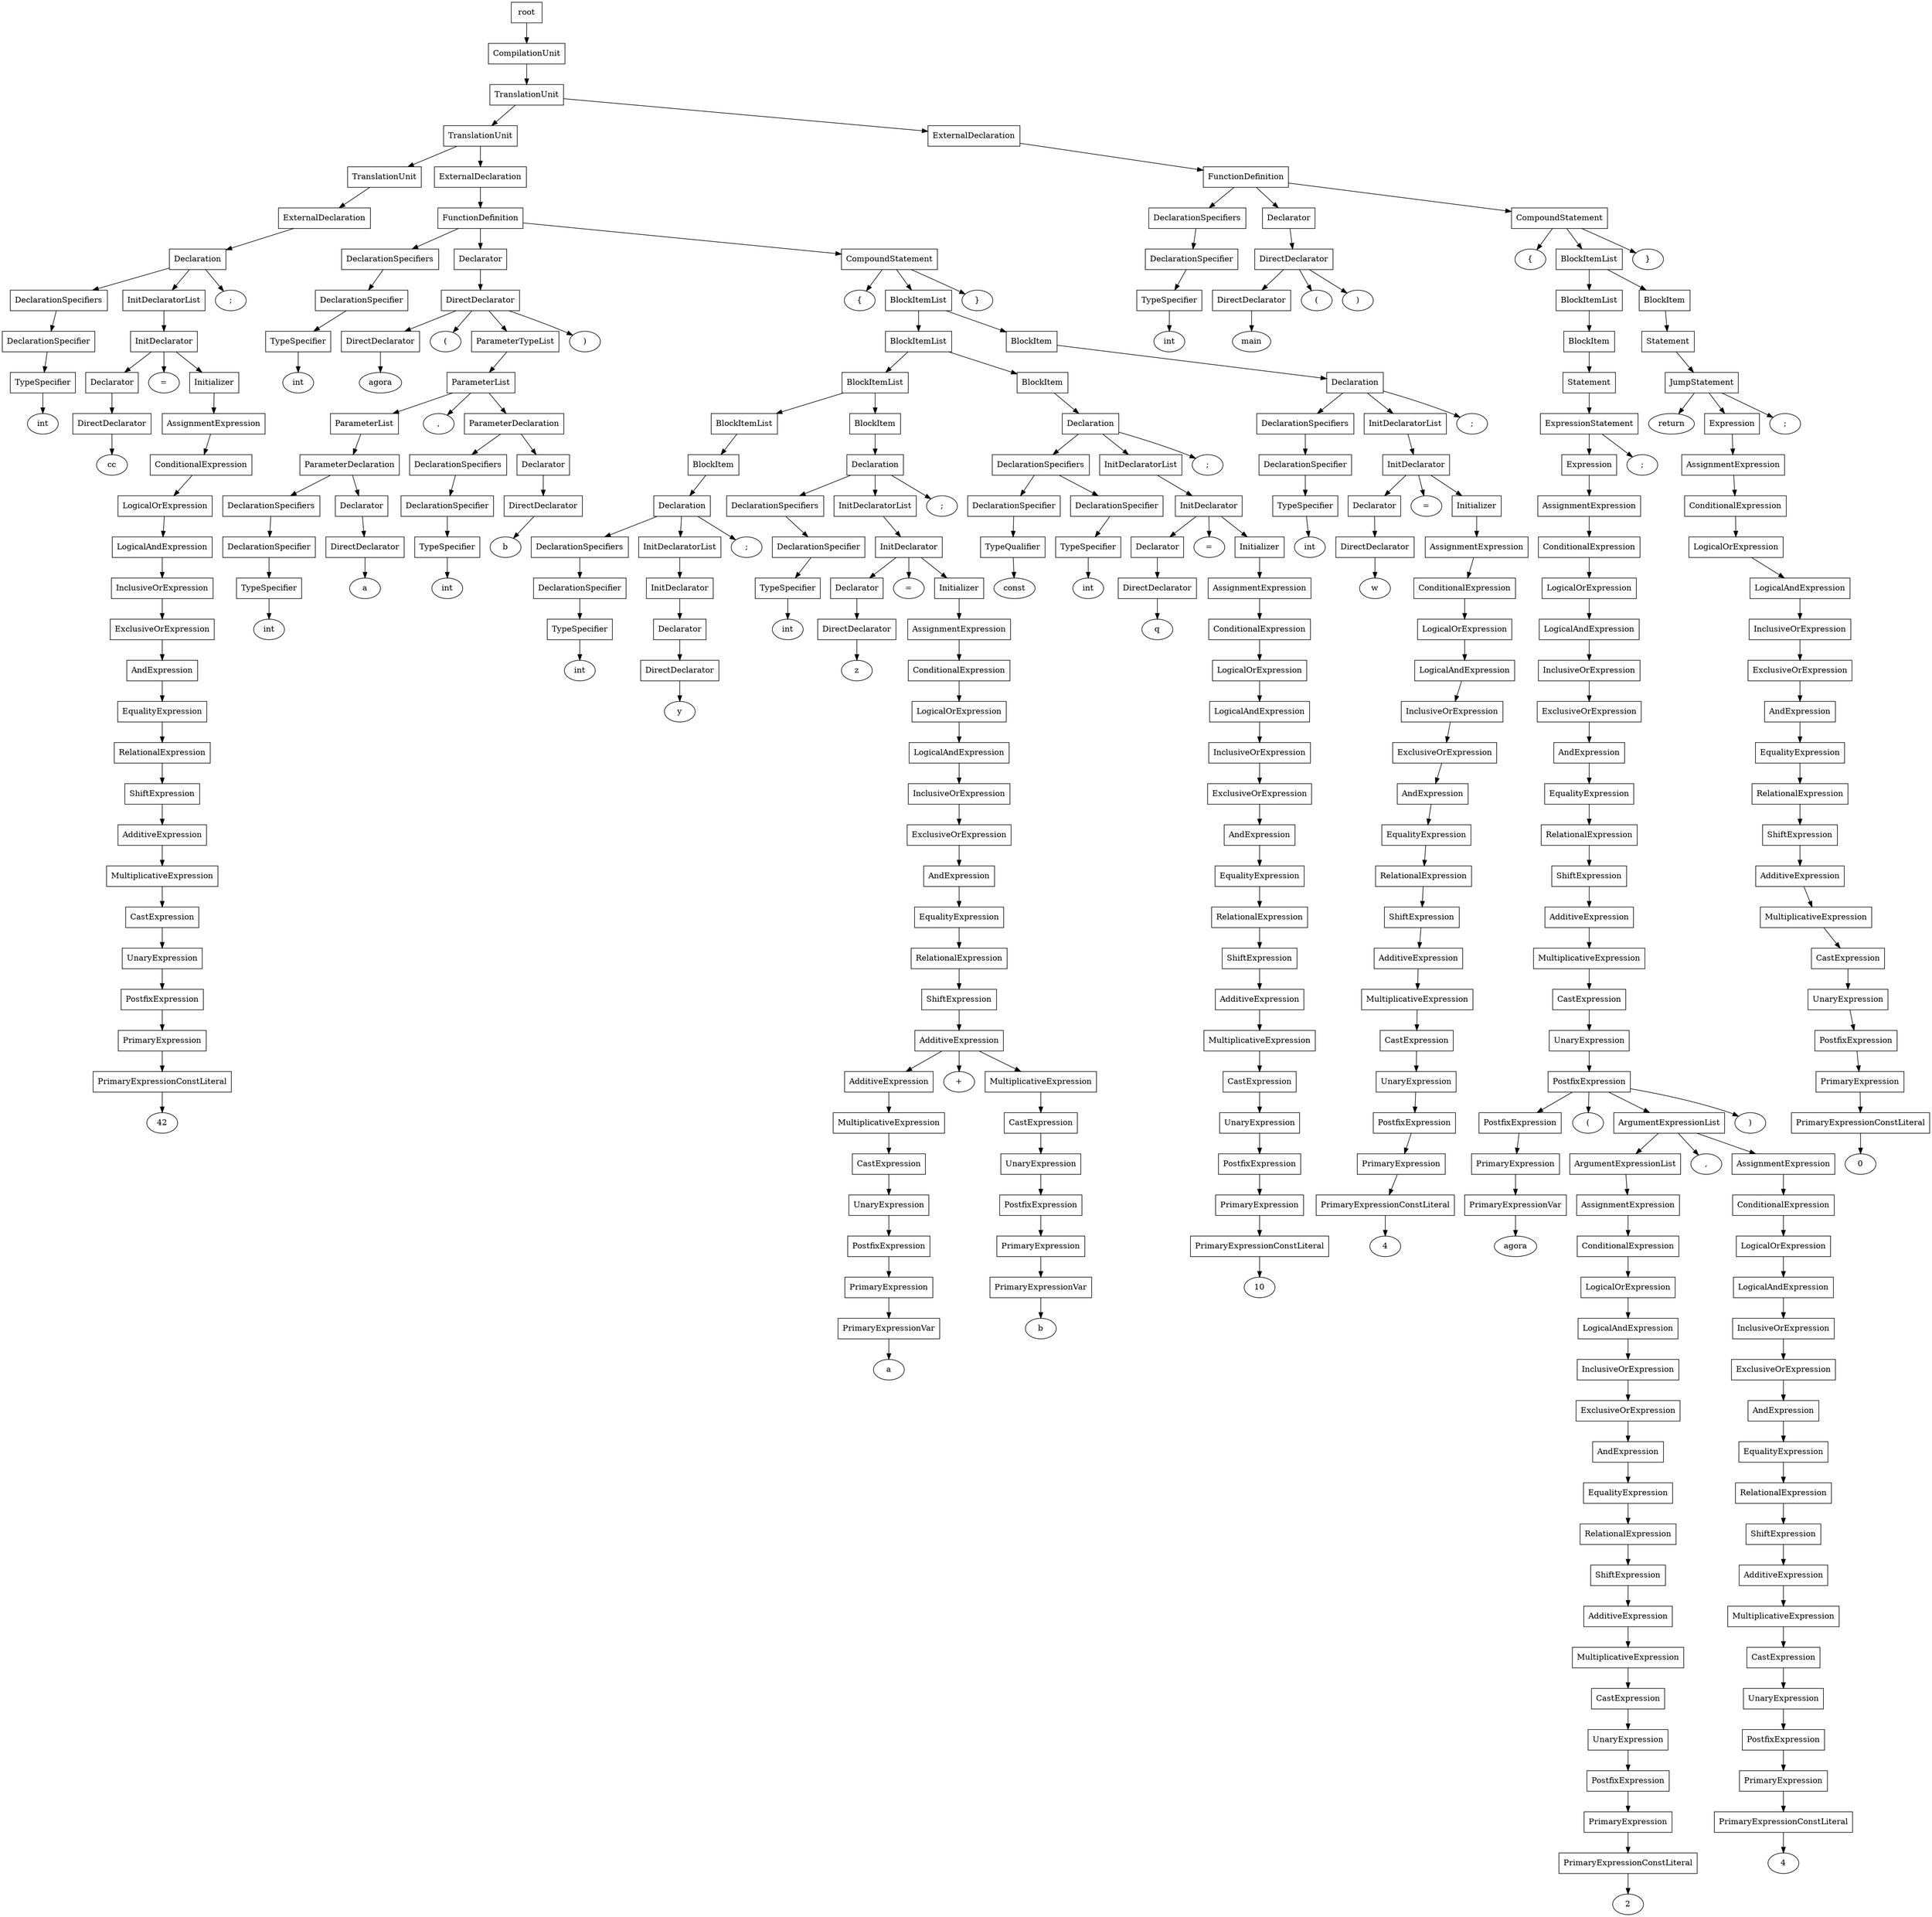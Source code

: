 digraph G {
	splines="TRUE";
	n_0 [label="root", shape="rectangle"]
	n_0 -> n_1
	n_1 [label="CompilationUnit", shape="rectangle"]
	n_1 -> n_2
	n_2 [label="TranslationUnit", shape="rectangle"]
	n_2 -> n_3
	n_3 [label="TranslationUnit", shape="rectangle"]
	n_3 -> n_5
	n_5 [label="TranslationUnit", shape="rectangle"]
	n_5 -> n_8
	n_8 [label="ExternalDeclaration", shape="rectangle"]
	n_8 -> n_13
	n_13 [label="Declaration", shape="rectangle"]
	n_13 -> n_22
	n_22 [label="DeclarationSpecifiers", shape="rectangle"]
	n_22 -> n_36
	n_36 [label="DeclarationSpecifier", shape="rectangle"]
	n_36 -> n_49
	n_49 [label="TypeSpecifier", shape="rectangle"]
	n_49 -> n_61
	n_61 [label="int", shape="ellipse"]
	n_13 -> n_23
	n_23 [label="InitDeclaratorList", shape="rectangle"]
	n_23 -> n_37
	n_37 [label="InitDeclarator", shape="rectangle"]
	n_37 -> n_50
	n_50 [label="Declarator", shape="rectangle"]
	n_50 -> n_62
	n_62 [label="DirectDeclarator", shape="rectangle"]
	n_62 -> n_77
	n_77 [label="cc", shape="ellipse"]
	n_37 -> n_51
	n_51 [label="=", shape="ellipse"]
	n_37 -> n_52
	n_52 [label="Initializer", shape="rectangle"]
	n_52 -> n_63
	n_63 [label="AssignmentExpression", shape="rectangle"]
	n_63 -> n_78
	n_78 [label="ConditionalExpression", shape="rectangle"]
	n_78 -> n_92
	n_92 [label="LogicalOrExpression", shape="rectangle"]
	n_92 -> n_110
	n_110 [label="LogicalAndExpression", shape="rectangle"]
	n_110 -> n_130
	n_130 [label="InclusiveOrExpression", shape="rectangle"]
	n_130 -> n_148
	n_148 [label="ExclusiveOrExpression", shape="rectangle"]
	n_148 -> n_160
	n_160 [label="AndExpression", shape="rectangle"]
	n_160 -> n_169
	n_169 [label="EqualityExpression", shape="rectangle"]
	n_169 -> n_176
	n_176 [label="RelationalExpression", shape="rectangle"]
	n_176 -> n_182
	n_182 [label="ShiftExpression", shape="rectangle"]
	n_182 -> n_188
	n_188 [label="AdditiveExpression", shape="rectangle"]
	n_188 -> n_194
	n_194 [label="MultiplicativeExpression", shape="rectangle"]
	n_194 -> n_200
	n_200 [label="CastExpression", shape="rectangle"]
	n_200 -> n_206
	n_206 [label="UnaryExpression", shape="rectangle"]
	n_206 -> n_212
	n_212 [label="PostfixExpression", shape="rectangle"]
	n_212 -> n_218
	n_218 [label="PrimaryExpression", shape="rectangle"]
	n_218 -> n_224
	n_224 [label="PrimaryExpressionConstLiteral", shape="rectangle"]
	n_224 -> n_232
	n_232 [label="42", shape="ellipse"]
	n_13 -> n_24
	n_24 [label=";", shape="ellipse"]
	n_3 -> n_6
	n_6 [label="ExternalDeclaration", shape="rectangle"]
	n_6 -> n_9
	n_9 [label="FunctionDefinition", shape="rectangle"]
	n_9 -> n_14
	n_14 [label="DeclarationSpecifiers", shape="rectangle"]
	n_14 -> n_25
	n_25 [label="DeclarationSpecifier", shape="rectangle"]
	n_25 -> n_38
	n_38 [label="TypeSpecifier", shape="rectangle"]
	n_38 -> n_53
	n_53 [label="int", shape="ellipse"]
	n_9 -> n_15
	n_15 [label="Declarator", shape="rectangle"]
	n_15 -> n_26
	n_26 [label="DirectDeclarator", shape="rectangle"]
	n_26 -> n_39
	n_39 [label="DirectDeclarator", shape="rectangle"]
	n_39 -> n_54
	n_54 [label="agora", shape="ellipse"]
	n_26 -> n_40
	n_40 [label="(", shape="ellipse"]
	n_26 -> n_41
	n_41 [label="ParameterTypeList", shape="rectangle"]
	n_41 -> n_55
	n_55 [label="ParameterList", shape="rectangle"]
	n_55 -> n_64
	n_64 [label="ParameterList", shape="rectangle"]
	n_64 -> n_79
	n_79 [label="ParameterDeclaration", shape="rectangle"]
	n_79 -> n_93
	n_93 [label="DeclarationSpecifiers", shape="rectangle"]
	n_93 -> n_111
	n_111 [label="DeclarationSpecifier", shape="rectangle"]
	n_111 -> n_131
	n_131 [label="TypeSpecifier", shape="rectangle"]
	n_131 -> n_149
	n_149 [label="int", shape="ellipse"]
	n_79 -> n_94
	n_94 [label="Declarator", shape="rectangle"]
	n_94 -> n_112
	n_112 [label="DirectDeclarator", shape="rectangle"]
	n_112 -> n_132
	n_132 [label="a", shape="ellipse"]
	n_55 -> n_65
	n_65 [label=",", shape="ellipse"]
	n_55 -> n_66
	n_66 [label="ParameterDeclaration", shape="rectangle"]
	n_66 -> n_80
	n_80 [label="DeclarationSpecifiers", shape="rectangle"]
	n_80 -> n_95
	n_95 [label="DeclarationSpecifier", shape="rectangle"]
	n_95 -> n_113
	n_113 [label="TypeSpecifier", shape="rectangle"]
	n_113 -> n_133
	n_133 [label="int", shape="ellipse"]
	n_66 -> n_81
	n_81 [label="Declarator", shape="rectangle"]
	n_81 -> n_96
	n_96 [label="DirectDeclarator", shape="rectangle"]
	n_96 -> n_114
	n_114 [label="b", shape="ellipse"]
	n_26 -> n_42
	n_42 [label=")", shape="ellipse"]
	n_9 -> n_16
	n_16 [label="CompoundStatement", shape="rectangle"]
	n_16 -> n_27
	n_27 [label="{", shape="ellipse"]
	n_16 -> n_28
	n_28 [label="BlockItemList", shape="rectangle"]
	n_28 -> n_43
	n_43 [label="BlockItemList", shape="rectangle"]
	n_43 -> n_56
	n_56 [label="BlockItemList", shape="rectangle"]
	n_56 -> n_67
	n_67 [label="BlockItemList", shape="rectangle"]
	n_67 -> n_82
	n_82 [label="BlockItem", shape="rectangle"]
	n_82 -> n_97
	n_97 [label="Declaration", shape="rectangle"]
	n_97 -> n_115
	n_115 [label="DeclarationSpecifiers", shape="rectangle"]
	n_115 -> n_134
	n_134 [label="DeclarationSpecifier", shape="rectangle"]
	n_134 -> n_150
	n_150 [label="TypeSpecifier", shape="rectangle"]
	n_150 -> n_161
	n_161 [label="int", shape="ellipse"]
	n_97 -> n_116
	n_116 [label="InitDeclaratorList", shape="rectangle"]
	n_116 -> n_135
	n_135 [label="InitDeclarator", shape="rectangle"]
	n_135 -> n_151
	n_151 [label="Declarator", shape="rectangle"]
	n_151 -> n_162
	n_162 [label="DirectDeclarator", shape="rectangle"]
	n_162 -> n_170
	n_170 [label="y", shape="ellipse"]
	n_97 -> n_117
	n_117 [label=";", shape="ellipse"]
	n_56 -> n_68
	n_68 [label="BlockItem", shape="rectangle"]
	n_68 -> n_83
	n_83 [label="Declaration", shape="rectangle"]
	n_83 -> n_98
	n_98 [label="DeclarationSpecifiers", shape="rectangle"]
	n_98 -> n_118
	n_118 [label="DeclarationSpecifier", shape="rectangle"]
	n_118 -> n_136
	n_136 [label="TypeSpecifier", shape="rectangle"]
	n_136 -> n_152
	n_152 [label="int", shape="ellipse"]
	n_83 -> n_99
	n_99 [label="InitDeclaratorList", shape="rectangle"]
	n_99 -> n_119
	n_119 [label="InitDeclarator", shape="rectangle"]
	n_119 -> n_137
	n_137 [label="Declarator", shape="rectangle"]
	n_137 -> n_153
	n_153 [label="DirectDeclarator", shape="rectangle"]
	n_153 -> n_163
	n_163 [label="z", shape="ellipse"]
	n_119 -> n_138
	n_138 [label="=", shape="ellipse"]
	n_119 -> n_139
	n_139 [label="Initializer", shape="rectangle"]
	n_139 -> n_154
	n_154 [label="AssignmentExpression", shape="rectangle"]
	n_154 -> n_164
	n_164 [label="ConditionalExpression", shape="rectangle"]
	n_164 -> n_171
	n_171 [label="LogicalOrExpression", shape="rectangle"]
	n_171 -> n_177
	n_177 [label="LogicalAndExpression", shape="rectangle"]
	n_177 -> n_183
	n_183 [label="InclusiveOrExpression", shape="rectangle"]
	n_183 -> n_189
	n_189 [label="ExclusiveOrExpression", shape="rectangle"]
	n_189 -> n_195
	n_195 [label="AndExpression", shape="rectangle"]
	n_195 -> n_201
	n_201 [label="EqualityExpression", shape="rectangle"]
	n_201 -> n_207
	n_207 [label="RelationalExpression", shape="rectangle"]
	n_207 -> n_213
	n_213 [label="ShiftExpression", shape="rectangle"]
	n_213 -> n_219
	n_219 [label="AdditiveExpression", shape="rectangle"]
	n_219 -> n_225
	n_225 [label="AdditiveExpression", shape="rectangle"]
	n_225 -> n_233
	n_233 [label="MultiplicativeExpression", shape="rectangle"]
	n_233 -> n_242
	n_242 [label="CastExpression", shape="rectangle"]
	n_242 -> n_251
	n_251 [label="UnaryExpression", shape="rectangle"]
	n_251 -> n_258
	n_258 [label="PostfixExpression", shape="rectangle"]
	n_258 -> n_265
	n_265 [label="PrimaryExpression", shape="rectangle"]
	n_265 -> n_270
	n_270 [label="PrimaryExpressionVar", shape="rectangle"]
	n_270 -> n_274
	n_274 [label="a", shape="ellipse"]
	n_219 -> n_226
	n_226 [label="+", shape="ellipse"]
	n_219 -> n_227
	n_227 [label="MultiplicativeExpression", shape="rectangle"]
	n_227 -> n_234
	n_234 [label="CastExpression", shape="rectangle"]
	n_234 -> n_243
	n_243 [label="UnaryExpression", shape="rectangle"]
	n_243 -> n_252
	n_252 [label="PostfixExpression", shape="rectangle"]
	n_252 -> n_259
	n_259 [label="PrimaryExpression", shape="rectangle"]
	n_259 -> n_266
	n_266 [label="PrimaryExpressionVar", shape="rectangle"]
	n_266 -> n_271
	n_271 [label="b", shape="ellipse"]
	n_83 -> n_100
	n_100 [label=";", shape="ellipse"]
	n_43 -> n_57
	n_57 [label="BlockItem", shape="rectangle"]
	n_57 -> n_69
	n_69 [label="Declaration", shape="rectangle"]
	n_69 -> n_84
	n_84 [label="DeclarationSpecifiers", shape="rectangle"]
	n_84 -> n_101
	n_101 [label="DeclarationSpecifier", shape="rectangle"]
	n_101 -> n_120
	n_120 [label="TypeQualifier", shape="rectangle"]
	n_120 -> n_140
	n_140 [label="const", shape="ellipse"]
	n_84 -> n_102
	n_102 [label="DeclarationSpecifier", shape="rectangle"]
	n_102 -> n_121
	n_121 [label="TypeSpecifier", shape="rectangle"]
	n_121 -> n_141
	n_141 [label="int", shape="ellipse"]
	n_69 -> n_85
	n_85 [label="InitDeclaratorList", shape="rectangle"]
	n_85 -> n_103
	n_103 [label="InitDeclarator", shape="rectangle"]
	n_103 -> n_122
	n_122 [label="Declarator", shape="rectangle"]
	n_122 -> n_142
	n_142 [label="DirectDeclarator", shape="rectangle"]
	n_142 -> n_155
	n_155 [label="q", shape="ellipse"]
	n_103 -> n_123
	n_123 [label="=", shape="ellipse"]
	n_103 -> n_124
	n_124 [label="Initializer", shape="rectangle"]
	n_124 -> n_143
	n_143 [label="AssignmentExpression", shape="rectangle"]
	n_143 -> n_156
	n_156 [label="ConditionalExpression", shape="rectangle"]
	n_156 -> n_165
	n_165 [label="LogicalOrExpression", shape="rectangle"]
	n_165 -> n_172
	n_172 [label="LogicalAndExpression", shape="rectangle"]
	n_172 -> n_178
	n_178 [label="InclusiveOrExpression", shape="rectangle"]
	n_178 -> n_184
	n_184 [label="ExclusiveOrExpression", shape="rectangle"]
	n_184 -> n_190
	n_190 [label="AndExpression", shape="rectangle"]
	n_190 -> n_196
	n_196 [label="EqualityExpression", shape="rectangle"]
	n_196 -> n_202
	n_202 [label="RelationalExpression", shape="rectangle"]
	n_202 -> n_208
	n_208 [label="ShiftExpression", shape="rectangle"]
	n_208 -> n_214
	n_214 [label="AdditiveExpression", shape="rectangle"]
	n_214 -> n_220
	n_220 [label="MultiplicativeExpression", shape="rectangle"]
	n_220 -> n_228
	n_228 [label="CastExpression", shape="rectangle"]
	n_228 -> n_235
	n_235 [label="UnaryExpression", shape="rectangle"]
	n_235 -> n_244
	n_244 [label="PostfixExpression", shape="rectangle"]
	n_244 -> n_253
	n_253 [label="PrimaryExpression", shape="rectangle"]
	n_253 -> n_260
	n_260 [label="PrimaryExpressionConstLiteral", shape="rectangle"]
	n_260 -> n_267
	n_267 [label="10", shape="ellipse"]
	n_69 -> n_86
	n_86 [label=";", shape="ellipse"]
	n_28 -> n_44
	n_44 [label="BlockItem", shape="rectangle"]
	n_44 -> n_58
	n_58 [label="Declaration", shape="rectangle"]
	n_58 -> n_70
	n_70 [label="DeclarationSpecifiers", shape="rectangle"]
	n_70 -> n_87
	n_87 [label="DeclarationSpecifier", shape="rectangle"]
	n_87 -> n_104
	n_104 [label="TypeSpecifier", shape="rectangle"]
	n_104 -> n_125
	n_125 [label="int", shape="ellipse"]
	n_58 -> n_71
	n_71 [label="InitDeclaratorList", shape="rectangle"]
	n_71 -> n_88
	n_88 [label="InitDeclarator", shape="rectangle"]
	n_88 -> n_105
	n_105 [label="Declarator", shape="rectangle"]
	n_105 -> n_126
	n_126 [label="DirectDeclarator", shape="rectangle"]
	n_126 -> n_144
	n_144 [label="w", shape="ellipse"]
	n_88 -> n_106
	n_106 [label="=", shape="ellipse"]
	n_88 -> n_107
	n_107 [label="Initializer", shape="rectangle"]
	n_107 -> n_127
	n_127 [label="AssignmentExpression", shape="rectangle"]
	n_127 -> n_145
	n_145 [label="ConditionalExpression", shape="rectangle"]
	n_145 -> n_157
	n_157 [label="LogicalOrExpression", shape="rectangle"]
	n_157 -> n_166
	n_166 [label="LogicalAndExpression", shape="rectangle"]
	n_166 -> n_173
	n_173 [label="InclusiveOrExpression", shape="rectangle"]
	n_173 -> n_179
	n_179 [label="ExclusiveOrExpression", shape="rectangle"]
	n_179 -> n_185
	n_185 [label="AndExpression", shape="rectangle"]
	n_185 -> n_191
	n_191 [label="EqualityExpression", shape="rectangle"]
	n_191 -> n_197
	n_197 [label="RelationalExpression", shape="rectangle"]
	n_197 -> n_203
	n_203 [label="ShiftExpression", shape="rectangle"]
	n_203 -> n_209
	n_209 [label="AdditiveExpression", shape="rectangle"]
	n_209 -> n_215
	n_215 [label="MultiplicativeExpression", shape="rectangle"]
	n_215 -> n_221
	n_221 [label="CastExpression", shape="rectangle"]
	n_221 -> n_229
	n_229 [label="UnaryExpression", shape="rectangle"]
	n_229 -> n_236
	n_236 [label="PostfixExpression", shape="rectangle"]
	n_236 -> n_245
	n_245 [label="PrimaryExpression", shape="rectangle"]
	n_245 -> n_254
	n_254 [label="PrimaryExpressionConstLiteral", shape="rectangle"]
	n_254 -> n_261
	n_261 [label="4", shape="ellipse"]
	n_58 -> n_72
	n_72 [label=";", shape="ellipse"]
	n_16 -> n_29
	n_29 [label="}", shape="ellipse"]
	n_2 -> n_4
	n_4 [label="ExternalDeclaration", shape="rectangle"]
	n_4 -> n_7
	n_7 [label="FunctionDefinition", shape="rectangle"]
	n_7 -> n_10
	n_10 [label="DeclarationSpecifiers", shape="rectangle"]
	n_10 -> n_17
	n_17 [label="DeclarationSpecifier", shape="rectangle"]
	n_17 -> n_30
	n_30 [label="TypeSpecifier", shape="rectangle"]
	n_30 -> n_45
	n_45 [label="int", shape="ellipse"]
	n_7 -> n_11
	n_11 [label="Declarator", shape="rectangle"]
	n_11 -> n_18
	n_18 [label="DirectDeclarator", shape="rectangle"]
	n_18 -> n_31
	n_31 [label="DirectDeclarator", shape="rectangle"]
	n_31 -> n_46
	n_46 [label="main", shape="ellipse"]
	n_18 -> n_32
	n_32 [label="(", shape="ellipse"]
	n_18 -> n_33
	n_33 [label=")", shape="ellipse"]
	n_7 -> n_12
	n_12 [label="CompoundStatement", shape="rectangle"]
	n_12 -> n_19
	n_19 [label="{", shape="ellipse"]
	n_12 -> n_20
	n_20 [label="BlockItemList", shape="rectangle"]
	n_20 -> n_34
	n_34 [label="BlockItemList", shape="rectangle"]
	n_34 -> n_47
	n_47 [label="BlockItem", shape="rectangle"]
	n_47 -> n_59
	n_59 [label="Statement", shape="rectangle"]
	n_59 -> n_73
	n_73 [label="ExpressionStatement", shape="rectangle"]
	n_73 -> n_89
	n_89 [label="Expression", shape="rectangle"]
	n_89 -> n_108
	n_108 [label="AssignmentExpression", shape="rectangle"]
	n_108 -> n_128
	n_128 [label="ConditionalExpression", shape="rectangle"]
	n_128 -> n_146
	n_146 [label="LogicalOrExpression", shape="rectangle"]
	n_146 -> n_158
	n_158 [label="LogicalAndExpression", shape="rectangle"]
	n_158 -> n_167
	n_167 [label="InclusiveOrExpression", shape="rectangle"]
	n_167 -> n_174
	n_174 [label="ExclusiveOrExpression", shape="rectangle"]
	n_174 -> n_180
	n_180 [label="AndExpression", shape="rectangle"]
	n_180 -> n_186
	n_186 [label="EqualityExpression", shape="rectangle"]
	n_186 -> n_192
	n_192 [label="RelationalExpression", shape="rectangle"]
	n_192 -> n_198
	n_198 [label="ShiftExpression", shape="rectangle"]
	n_198 -> n_204
	n_204 [label="AdditiveExpression", shape="rectangle"]
	n_204 -> n_210
	n_210 [label="MultiplicativeExpression", shape="rectangle"]
	n_210 -> n_216
	n_216 [label="CastExpression", shape="rectangle"]
	n_216 -> n_222
	n_222 [label="UnaryExpression", shape="rectangle"]
	n_222 -> n_230
	n_230 [label="PostfixExpression", shape="rectangle"]
	n_230 -> n_237
	n_237 [label="PostfixExpression", shape="rectangle"]
	n_237 -> n_246
	n_246 [label="PrimaryExpression", shape="rectangle"]
	n_246 -> n_255
	n_255 [label="PrimaryExpressionVar", shape="rectangle"]
	n_255 -> n_262
	n_262 [label="agora", shape="ellipse"]
	n_230 -> n_238
	n_238 [label="(", shape="ellipse"]
	n_230 -> n_239
	n_239 [label="ArgumentExpressionList", shape="rectangle"]
	n_239 -> n_247
	n_247 [label="ArgumentExpressionList", shape="rectangle"]
	n_247 -> n_256
	n_256 [label="AssignmentExpression", shape="rectangle"]
	n_256 -> n_263
	n_263 [label="ConditionalExpression", shape="rectangle"]
	n_263 -> n_268
	n_268 [label="LogicalOrExpression", shape="rectangle"]
	n_268 -> n_272
	n_272 [label="LogicalAndExpression", shape="rectangle"]
	n_272 -> n_275
	n_275 [label="InclusiveOrExpression", shape="rectangle"]
	n_275 -> n_277
	n_277 [label="ExclusiveOrExpression", shape="rectangle"]
	n_277 -> n_279
	n_279 [label="AndExpression", shape="rectangle"]
	n_279 -> n_281
	n_281 [label="EqualityExpression", shape="rectangle"]
	n_281 -> n_283
	n_283 [label="RelationalExpression", shape="rectangle"]
	n_283 -> n_285
	n_285 [label="ShiftExpression", shape="rectangle"]
	n_285 -> n_287
	n_287 [label="AdditiveExpression", shape="rectangle"]
	n_287 -> n_289
	n_289 [label="MultiplicativeExpression", shape="rectangle"]
	n_289 -> n_291
	n_291 [label="CastExpression", shape="rectangle"]
	n_291 -> n_293
	n_293 [label="UnaryExpression", shape="rectangle"]
	n_293 -> n_295
	n_295 [label="PostfixExpression", shape="rectangle"]
	n_295 -> n_297
	n_297 [label="PrimaryExpression", shape="rectangle"]
	n_297 -> n_299
	n_299 [label="PrimaryExpressionConstLiteral", shape="rectangle"]
	n_299 -> n_301
	n_301 [label="2", shape="ellipse"]
	n_239 -> n_248
	n_248 [label=",", shape="ellipse"]
	n_239 -> n_249
	n_249 [label="AssignmentExpression", shape="rectangle"]
	n_249 -> n_257
	n_257 [label="ConditionalExpression", shape="rectangle"]
	n_257 -> n_264
	n_264 [label="LogicalOrExpression", shape="rectangle"]
	n_264 -> n_269
	n_269 [label="LogicalAndExpression", shape="rectangle"]
	n_269 -> n_273
	n_273 [label="InclusiveOrExpression", shape="rectangle"]
	n_273 -> n_276
	n_276 [label="ExclusiveOrExpression", shape="rectangle"]
	n_276 -> n_278
	n_278 [label="AndExpression", shape="rectangle"]
	n_278 -> n_280
	n_280 [label="EqualityExpression", shape="rectangle"]
	n_280 -> n_282
	n_282 [label="RelationalExpression", shape="rectangle"]
	n_282 -> n_284
	n_284 [label="ShiftExpression", shape="rectangle"]
	n_284 -> n_286
	n_286 [label="AdditiveExpression", shape="rectangle"]
	n_286 -> n_288
	n_288 [label="MultiplicativeExpression", shape="rectangle"]
	n_288 -> n_290
	n_290 [label="CastExpression", shape="rectangle"]
	n_290 -> n_292
	n_292 [label="UnaryExpression", shape="rectangle"]
	n_292 -> n_294
	n_294 [label="PostfixExpression", shape="rectangle"]
	n_294 -> n_296
	n_296 [label="PrimaryExpression", shape="rectangle"]
	n_296 -> n_298
	n_298 [label="PrimaryExpressionConstLiteral", shape="rectangle"]
	n_298 -> n_300
	n_300 [label="4", shape="ellipse"]
	n_230 -> n_240
	n_240 [label=")", shape="ellipse"]
	n_73 -> n_90
	n_90 [label=";", shape="ellipse"]
	n_20 -> n_35
	n_35 [label="BlockItem", shape="rectangle"]
	n_35 -> n_48
	n_48 [label="Statement", shape="rectangle"]
	n_48 -> n_60
	n_60 [label="JumpStatement", shape="rectangle"]
	n_60 -> n_74
	n_74 [label="return", shape="ellipse"]
	n_60 -> n_75
	n_75 [label="Expression", shape="rectangle"]
	n_75 -> n_91
	n_91 [label="AssignmentExpression", shape="rectangle"]
	n_91 -> n_109
	n_109 [label="ConditionalExpression", shape="rectangle"]
	n_109 -> n_129
	n_129 [label="LogicalOrExpression", shape="rectangle"]
	n_129 -> n_147
	n_147 [label="LogicalAndExpression", shape="rectangle"]
	n_147 -> n_159
	n_159 [label="InclusiveOrExpression", shape="rectangle"]
	n_159 -> n_168
	n_168 [label="ExclusiveOrExpression", shape="rectangle"]
	n_168 -> n_175
	n_175 [label="AndExpression", shape="rectangle"]
	n_175 -> n_181
	n_181 [label="EqualityExpression", shape="rectangle"]
	n_181 -> n_187
	n_187 [label="RelationalExpression", shape="rectangle"]
	n_187 -> n_193
	n_193 [label="ShiftExpression", shape="rectangle"]
	n_193 -> n_199
	n_199 [label="AdditiveExpression", shape="rectangle"]
	n_199 -> n_205
	n_205 [label="MultiplicativeExpression", shape="rectangle"]
	n_205 -> n_211
	n_211 [label="CastExpression", shape="rectangle"]
	n_211 -> n_217
	n_217 [label="UnaryExpression", shape="rectangle"]
	n_217 -> n_223
	n_223 [label="PostfixExpression", shape="rectangle"]
	n_223 -> n_231
	n_231 [label="PrimaryExpression", shape="rectangle"]
	n_231 -> n_241
	n_241 [label="PrimaryExpressionConstLiteral", shape="rectangle"]
	n_241 -> n_250
	n_250 [label="0", shape="ellipse"]
	n_60 -> n_76
	n_76 [label=";", shape="ellipse"]
	n_12 -> n_21
	n_21 [label="}", shape="ellipse"]
}